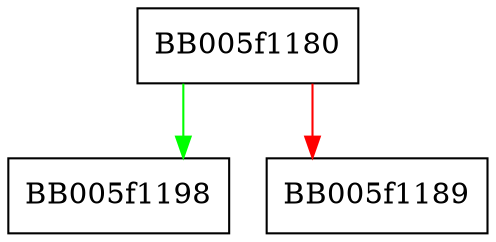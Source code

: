 digraph WPACKET_set_flags {
  node [shape="box"];
  graph [splines=ortho];
  BB005f1180 -> BB005f1198 [color="green"];
  BB005f1180 -> BB005f1189 [color="red"];
}